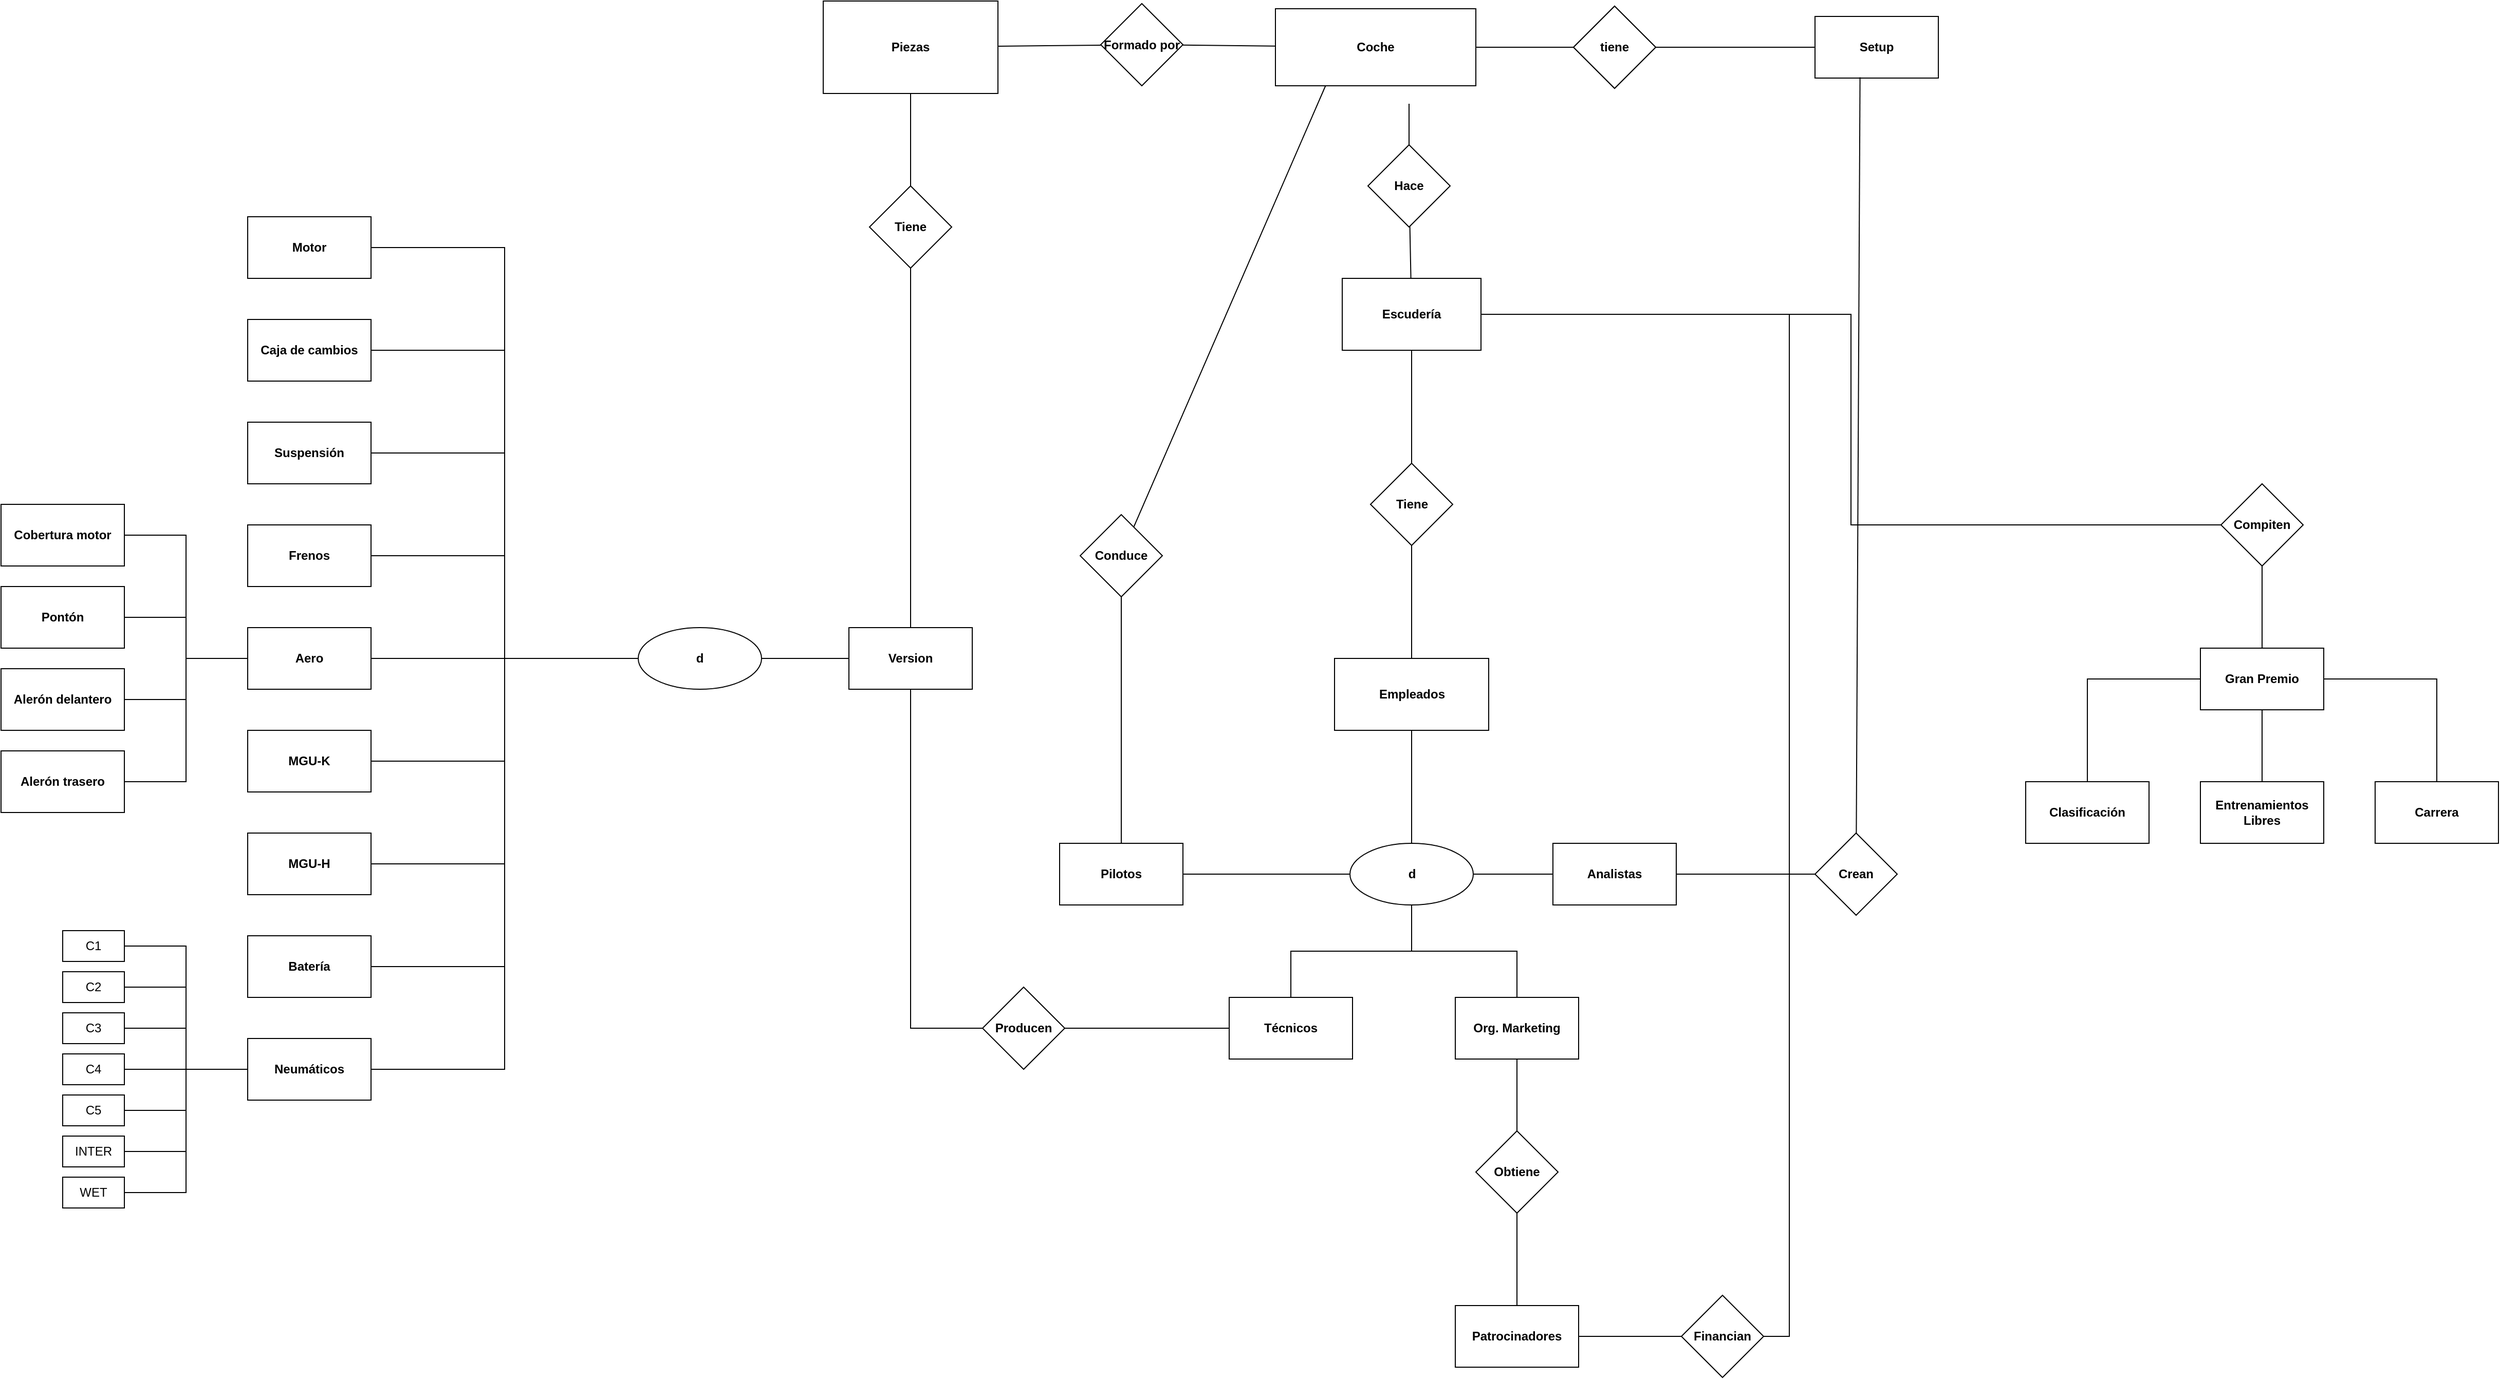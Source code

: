 <mxfile version="20.4.0" type="github">
  <diagram id="R2lEEEUBdFMjLlhIrx00" name="Page-1">
    <mxGraphModel dx="2737" dy="996" grid="1" gridSize="10" guides="1" tooltips="1" connect="1" arrows="1" fold="1" page="1" pageScale="1" pageWidth="850" pageHeight="1100" math="0" shadow="0" extFonts="Permanent Marker^https://fonts.googleapis.com/css?family=Permanent+Marker">
      <root>
        <mxCell id="0" />
        <mxCell id="1" parent="0" />
        <mxCell id="Vuo2y7uPP6f6gRKVwkSL-5" value="" style="edgeStyle=orthogonalEdgeStyle;rounded=0;orthogonalLoop=1;jettySize=auto;html=1;exitX=0.5;exitY=1;exitDx=0;exitDy=0;endArrow=none;endFill=0;" parent="1" source="Vuo2y7uPP6f6gRKVwkSL-67" target="Vuo2y7uPP6f6gRKVwkSL-4" edge="1">
          <mxGeometry relative="1" as="geometry">
            <mxPoint x="315" y="220" as="sourcePoint" />
            <Array as="points" />
          </mxGeometry>
        </mxCell>
        <mxCell id="Vuo2y7uPP6f6gRKVwkSL-100" value="" style="edgeStyle=none;rounded=0;orthogonalLoop=1;jettySize=auto;html=1;strokeColor=default;endArrow=none;endFill=0;" parent="1" source="Vuo2y7uPP6f6gRKVwkSL-1" target="Vuo2y7uPP6f6gRKVwkSL-67" edge="1">
          <mxGeometry relative="1" as="geometry" />
        </mxCell>
        <mxCell id="Vuo2y7uPP6f6gRKVwkSL-1" value="Formado por" style="rhombus;whiteSpace=wrap;html=1;startSize=30;fontStyle=1;" parent="1" vertex="1">
          <mxGeometry x="540" y="112.5" width="80" height="80" as="geometry" />
        </mxCell>
        <mxCell id="Vuo2y7uPP6f6gRKVwkSL-6" value="" style="edgeStyle=orthogonalEdgeStyle;rounded=0;orthogonalLoop=1;jettySize=auto;html=1;entryX=0.5;entryY=0;entryDx=0;entryDy=0;exitX=0.5;exitY=1;exitDx=0;exitDy=0;endArrow=none;endFill=0;" parent="1" source="Vuo2y7uPP6f6gRKVwkSL-4" target="Vuo2y7uPP6f6gRKVwkSL-66" edge="1">
          <mxGeometry relative="1" as="geometry">
            <mxPoint x="235" y="420" as="targetPoint" />
            <Array as="points">
              <mxPoint x="355" y="720" />
            </Array>
          </mxGeometry>
        </mxCell>
        <mxCell id="Vuo2y7uPP6f6gRKVwkSL-4" value="Tiene" style="rhombus;whiteSpace=wrap;html=1;startSize=30;fontStyle=1;" parent="1" vertex="1">
          <mxGeometry x="315" y="290" width="80" height="80" as="geometry" />
        </mxCell>
        <mxCell id="Vuo2y7uPP6f6gRKVwkSL-24" value="Conduce" style="rhombus;whiteSpace=wrap;html=1;startSize=30;fontStyle=1;" parent="1" vertex="1">
          <mxGeometry x="1000" y="115" width="80" height="80" as="geometry" />
        </mxCell>
        <mxCell id="Vuo2y7uPP6f6gRKVwkSL-40" value="" style="edgeStyle=orthogonalEdgeStyle;rounded=0;orthogonalLoop=1;jettySize=auto;html=1;endArrow=none;endFill=0;" parent="1" source="Vuo2y7uPP6f6gRKVwkSL-38" edge="1">
          <mxGeometry relative="1" as="geometry">
            <mxPoint x="840" y="210" as="targetPoint" />
          </mxGeometry>
        </mxCell>
        <mxCell id="Vuo2y7uPP6f6gRKVwkSL-38" value="Hace" style="rhombus;whiteSpace=wrap;html=1;startSize=30;fontStyle=1;" parent="1" vertex="1">
          <mxGeometry x="800" y="250" width="80" height="80" as="geometry" />
        </mxCell>
        <mxCell id="I6V64sEG3CaEDevAVkTw-51" style="edgeStyle=orthogonalEdgeStyle;rounded=0;orthogonalLoop=1;jettySize=auto;html=1;entryX=0.5;entryY=0;entryDx=0;entryDy=0;endArrow=none;endFill=0;" parent="1" source="Vuo2y7uPP6f6gRKVwkSL-41" target="Vuo2y7uPP6f6gRKVwkSL-79" edge="1">
          <mxGeometry relative="1" as="geometry" />
        </mxCell>
        <mxCell id="Vuo2y7uPP6f6gRKVwkSL-41" value="Tiene" style="rhombus;whiteSpace=wrap;html=1;startSize=30;fontStyle=1;" parent="1" vertex="1">
          <mxGeometry x="802.5" y="560" width="80" height="80" as="geometry" />
        </mxCell>
        <mxCell id="Vuo2y7uPP6f6gRKVwkSL-55" value="" style="edgeStyle=orthogonalEdgeStyle;rounded=0;orthogonalLoop=1;jettySize=auto;html=1;endArrow=none;endFill=0;" parent="1" source="Vuo2y7uPP6f6gRKVwkSL-52" target="Vuo2y7uPP6f6gRKVwkSL-54" edge="1">
          <mxGeometry relative="1" as="geometry" />
        </mxCell>
        <mxCell id="Vuo2y7uPP6f6gRKVwkSL-57" value="" style="edgeStyle=orthogonalEdgeStyle;rounded=0;orthogonalLoop=1;jettySize=auto;html=1;endArrow=none;endFill=0;" parent="1" source="Vuo2y7uPP6f6gRKVwkSL-52" target="Vuo2y7uPP6f6gRKVwkSL-56" edge="1">
          <mxGeometry relative="1" as="geometry" />
        </mxCell>
        <mxCell id="Vuo2y7uPP6f6gRKVwkSL-59" value="" style="edgeStyle=orthogonalEdgeStyle;rounded=0;orthogonalLoop=1;jettySize=auto;html=1;endArrow=none;endFill=0;" parent="1" source="Vuo2y7uPP6f6gRKVwkSL-52" target="Vuo2y7uPP6f6gRKVwkSL-58" edge="1">
          <mxGeometry relative="1" as="geometry" />
        </mxCell>
        <mxCell id="Vuo2y7uPP6f6gRKVwkSL-61" value="" style="edgeStyle=orthogonalEdgeStyle;rounded=0;orthogonalLoop=1;jettySize=auto;html=1;endArrow=none;endFill=0;" parent="1" source="Vuo2y7uPP6f6gRKVwkSL-52" target="Vuo2y7uPP6f6gRKVwkSL-60" edge="1">
          <mxGeometry relative="1" as="geometry" />
        </mxCell>
        <mxCell id="Vuo2y7uPP6f6gRKVwkSL-52" value="d" style="ellipse;whiteSpace=wrap;html=1;startSize=30;fontStyle=1;" parent="1" vertex="1">
          <mxGeometry x="782.5" y="930" width="120" height="60" as="geometry" />
        </mxCell>
        <mxCell id="Vuo2y7uPP6f6gRKVwkSL-93" value="" style="edgeStyle=none;rounded=0;orthogonalLoop=1;jettySize=auto;html=1;strokeColor=default;endArrow=none;endFill=0;" parent="1" source="Vuo2y7uPP6f6gRKVwkSL-54" target="Vuo2y7uPP6f6gRKVwkSL-92" edge="1">
          <mxGeometry relative="1" as="geometry" />
        </mxCell>
        <mxCell id="Vuo2y7uPP6f6gRKVwkSL-54" value="Pilotos" style="whiteSpace=wrap;html=1;startSize=30;fontStyle=1;" parent="1" vertex="1">
          <mxGeometry x="500" y="930" width="120" height="60" as="geometry" />
        </mxCell>
        <mxCell id="Vuo2y7uPP6f6gRKVwkSL-97" value="" style="edgeStyle=none;rounded=0;orthogonalLoop=1;jettySize=auto;html=1;strokeColor=default;endArrow=none;endFill=0;" parent="1" source="Vuo2y7uPP6f6gRKVwkSL-56" target="Vuo2y7uPP6f6gRKVwkSL-96" edge="1">
          <mxGeometry relative="1" as="geometry" />
        </mxCell>
        <mxCell id="Vuo2y7uPP6f6gRKVwkSL-56" value="Analistas" style="whiteSpace=wrap;html=1;startSize=30;fontStyle=1;" parent="1" vertex="1">
          <mxGeometry x="980" y="930" width="120" height="60" as="geometry" />
        </mxCell>
        <mxCell id="Vuo2y7uPP6f6gRKVwkSL-63" value="" style="edgeStyle=orthogonalEdgeStyle;rounded=0;orthogonalLoop=1;jettySize=auto;html=1;endArrow=none;endFill=0;" parent="1" source="Vuo2y7uPP6f6gRKVwkSL-58" target="Vuo2y7uPP6f6gRKVwkSL-62" edge="1">
          <mxGeometry relative="1" as="geometry" />
        </mxCell>
        <mxCell id="Vuo2y7uPP6f6gRKVwkSL-58" value="Técnicos" style="whiteSpace=wrap;html=1;startSize=30;fontStyle=1;" parent="1" vertex="1">
          <mxGeometry x="665" y="1080" width="120" height="60" as="geometry" />
        </mxCell>
        <mxCell id="Vuo2y7uPP6f6gRKVwkSL-81" value="" style="edgeStyle=orthogonalEdgeStyle;rounded=0;orthogonalLoop=1;jettySize=auto;html=1;endArrow=none;endFill=0;" parent="1" source="Vuo2y7uPP6f6gRKVwkSL-60" target="Vuo2y7uPP6f6gRKVwkSL-80" edge="1">
          <mxGeometry relative="1" as="geometry" />
        </mxCell>
        <mxCell id="Vuo2y7uPP6f6gRKVwkSL-60" value="Org. Marketing" style="whiteSpace=wrap;html=1;startSize=30;fontStyle=1;" parent="1" vertex="1">
          <mxGeometry x="885" y="1080" width="120" height="60" as="geometry" />
        </mxCell>
        <mxCell id="Vuo2y7uPP6f6gRKVwkSL-65" value="" style="edgeStyle=orthogonalEdgeStyle;rounded=0;orthogonalLoop=1;jettySize=auto;html=1;entryX=0.5;entryY=1;entryDx=0;entryDy=0;endArrow=none;endFill=0;" parent="1" source="Vuo2y7uPP6f6gRKVwkSL-62" target="Vuo2y7uPP6f6gRKVwkSL-66" edge="1">
          <mxGeometry relative="1" as="geometry">
            <mxPoint x="220" y="490" as="targetPoint" />
            <Array as="points">
              <mxPoint x="355" y="1110" />
            </Array>
          </mxGeometry>
        </mxCell>
        <mxCell id="Vuo2y7uPP6f6gRKVwkSL-62" value="Producen" style="rhombus;whiteSpace=wrap;html=1;startSize=30;fontStyle=1;" parent="1" vertex="1">
          <mxGeometry x="425" y="1070" width="80" height="80" as="geometry" />
        </mxCell>
        <mxCell id="I6V64sEG3CaEDevAVkTw-2" style="edgeStyle=orthogonalEdgeStyle;rounded=0;orthogonalLoop=1;jettySize=auto;html=1;entryX=1;entryY=0.5;entryDx=0;entryDy=0;endArrow=none;endFill=0;" parent="1" source="Vuo2y7uPP6f6gRKVwkSL-66" target="I6V64sEG3CaEDevAVkTw-1" edge="1">
          <mxGeometry relative="1" as="geometry" />
        </mxCell>
        <mxCell id="Vuo2y7uPP6f6gRKVwkSL-66" value="&lt;b&gt;Version&lt;/b&gt;" style="rounded=0;whiteSpace=wrap;html=1;" parent="1" vertex="1">
          <mxGeometry x="295" y="720" width="120" height="60" as="geometry" />
        </mxCell>
        <mxCell id="Vuo2y7uPP6f6gRKVwkSL-67" value="&lt;b&gt;Piezas&lt;/b&gt;" style="rounded=0;whiteSpace=wrap;html=1;" parent="1" vertex="1">
          <mxGeometry x="270" y="110" width="170" height="90" as="geometry" />
        </mxCell>
        <mxCell id="Vuo2y7uPP6f6gRKVwkSL-101" value="" style="edgeStyle=none;rounded=0;orthogonalLoop=1;jettySize=auto;html=1;strokeColor=default;endArrow=none;endFill=0;" parent="1" source="Vuo2y7uPP6f6gRKVwkSL-68" target="Vuo2y7uPP6f6gRKVwkSL-1" edge="1">
          <mxGeometry relative="1" as="geometry" />
        </mxCell>
        <mxCell id="I6V64sEG3CaEDevAVkTw-46" style="edgeStyle=orthogonalEdgeStyle;rounded=0;orthogonalLoop=1;jettySize=auto;html=1;entryX=0;entryY=0.5;entryDx=0;entryDy=0;endArrow=none;endFill=0;" parent="1" source="Vuo2y7uPP6f6gRKVwkSL-68" target="Vuo2y7uPP6f6gRKVwkSL-76" edge="1">
          <mxGeometry relative="1" as="geometry" />
        </mxCell>
        <mxCell id="Vuo2y7uPP6f6gRKVwkSL-68" value="&lt;b&gt;Coche&lt;/b&gt;" style="rounded=0;whiteSpace=wrap;html=1;" parent="1" vertex="1">
          <mxGeometry x="710" y="117.5" width="195" height="75" as="geometry" />
        </mxCell>
        <mxCell id="Vuo2y7uPP6f6gRKVwkSL-75" value="&lt;b&gt;Setup&lt;/b&gt;" style="rounded=0;whiteSpace=wrap;html=1;" parent="1" vertex="1">
          <mxGeometry x="1235" y="125" width="120" height="60" as="geometry" />
        </mxCell>
        <mxCell id="I6V64sEG3CaEDevAVkTw-47" style="edgeStyle=orthogonalEdgeStyle;rounded=0;orthogonalLoop=1;jettySize=auto;html=1;entryX=0;entryY=0.5;entryDx=0;entryDy=0;endArrow=none;endFill=0;" parent="1" source="Vuo2y7uPP6f6gRKVwkSL-76" target="Vuo2y7uPP6f6gRKVwkSL-75" edge="1">
          <mxGeometry relative="1" as="geometry" />
        </mxCell>
        <mxCell id="Vuo2y7uPP6f6gRKVwkSL-76" value="&lt;b&gt;tiene&lt;/b&gt;" style="rhombus;whiteSpace=wrap;html=1;rounded=0;" parent="1" vertex="1">
          <mxGeometry x="1000" y="115" width="80" height="80" as="geometry" />
        </mxCell>
        <mxCell id="Vuo2y7uPP6f6gRKVwkSL-103" value="" style="edgeStyle=none;rounded=0;orthogonalLoop=1;jettySize=auto;html=1;strokeColor=default;endArrow=none;endFill=0;" parent="1" source="Vuo2y7uPP6f6gRKVwkSL-78" target="Vuo2y7uPP6f6gRKVwkSL-38" edge="1">
          <mxGeometry relative="1" as="geometry" />
        </mxCell>
        <mxCell id="Vuo2y7uPP6f6gRKVwkSL-104" value="" style="edgeStyle=none;rounded=0;orthogonalLoop=1;jettySize=auto;html=1;strokeColor=default;endArrow=none;endFill=0;" parent="1" source="Vuo2y7uPP6f6gRKVwkSL-78" target="Vuo2y7uPP6f6gRKVwkSL-41" edge="1">
          <mxGeometry relative="1" as="geometry" />
        </mxCell>
        <mxCell id="Vuo2y7uPP6f6gRKVwkSL-78" value="&lt;b&gt;Escudería&lt;/b&gt;" style="rounded=0;whiteSpace=wrap;html=1;" parent="1" vertex="1">
          <mxGeometry x="775" y="380" width="135" height="70" as="geometry" />
        </mxCell>
        <mxCell id="Vuo2y7uPP6f6gRKVwkSL-105" value="" style="edgeStyle=none;rounded=0;orthogonalLoop=1;jettySize=auto;html=1;strokeColor=default;endArrow=none;endFill=0;" parent="1" source="Vuo2y7uPP6f6gRKVwkSL-79" target="Vuo2y7uPP6f6gRKVwkSL-52" edge="1">
          <mxGeometry relative="1" as="geometry" />
        </mxCell>
        <mxCell id="Vuo2y7uPP6f6gRKVwkSL-79" value="&lt;b&gt;Empleados&lt;/b&gt;" style="rounded=0;whiteSpace=wrap;html=1;" parent="1" vertex="1">
          <mxGeometry x="767.5" y="750" width="150" height="70" as="geometry" />
        </mxCell>
        <mxCell id="Vuo2y7uPP6f6gRKVwkSL-83" value="" style="edgeStyle=orthogonalEdgeStyle;rounded=0;orthogonalLoop=1;jettySize=auto;html=1;endArrow=none;endFill=0;" parent="1" source="Vuo2y7uPP6f6gRKVwkSL-80" target="Vuo2y7uPP6f6gRKVwkSL-82" edge="1">
          <mxGeometry relative="1" as="geometry" />
        </mxCell>
        <mxCell id="Vuo2y7uPP6f6gRKVwkSL-80" value="Obtiene" style="rhombus;whiteSpace=wrap;html=1;startSize=30;fontStyle=1;" parent="1" vertex="1">
          <mxGeometry x="905" y="1210" width="80" height="80" as="geometry" />
        </mxCell>
        <mxCell id="Vuo2y7uPP6f6gRKVwkSL-88" value="" style="edgeStyle=orthogonalEdgeStyle;rounded=0;orthogonalLoop=1;jettySize=auto;html=1;endArrow=none;endFill=0;" parent="1" source="Vuo2y7uPP6f6gRKVwkSL-82" target="Vuo2y7uPP6f6gRKVwkSL-87" edge="1">
          <mxGeometry relative="1" as="geometry" />
        </mxCell>
        <mxCell id="Vuo2y7uPP6f6gRKVwkSL-82" value="Patrocinadores" style="whiteSpace=wrap;html=1;startSize=30;fontStyle=1;" parent="1" vertex="1">
          <mxGeometry x="885" y="1380" width="120" height="60" as="geometry" />
        </mxCell>
        <mxCell id="Vuo2y7uPP6f6gRKVwkSL-90" value="" style="edgeStyle=orthogonalEdgeStyle;rounded=0;orthogonalLoop=1;jettySize=auto;html=1;entryX=1;entryY=0.5;entryDx=0;entryDy=0;endArrow=none;endFill=0;" parent="1" source="Vuo2y7uPP6f6gRKVwkSL-87" target="Vuo2y7uPP6f6gRKVwkSL-78" edge="1">
          <mxGeometry relative="1" as="geometry">
            <mxPoint x="1240" y="400" as="targetPoint" />
            <Array as="points">
              <mxPoint x="1210" y="1410" />
              <mxPoint x="1210" y="415" />
            </Array>
          </mxGeometry>
        </mxCell>
        <mxCell id="Vuo2y7uPP6f6gRKVwkSL-87" value="Financian" style="rhombus;whiteSpace=wrap;html=1;startSize=30;fontStyle=1;" parent="1" vertex="1">
          <mxGeometry x="1105" y="1370" width="80" height="80" as="geometry" />
        </mxCell>
        <mxCell id="Vuo2y7uPP6f6gRKVwkSL-95" value="" style="edgeStyle=none;rounded=0;orthogonalLoop=1;jettySize=auto;html=1;strokeColor=default;entryX=0.25;entryY=1;entryDx=0;entryDy=0;endArrow=none;endFill=0;" parent="1" source="Vuo2y7uPP6f6gRKVwkSL-92" target="Vuo2y7uPP6f6gRKVwkSL-68" edge="1">
          <mxGeometry relative="1" as="geometry">
            <mxPoint x="640" y="240" as="targetPoint" />
          </mxGeometry>
        </mxCell>
        <mxCell id="Vuo2y7uPP6f6gRKVwkSL-92" value="Conduce" style="rhombus;whiteSpace=wrap;html=1;startSize=30;fontStyle=1;" parent="1" vertex="1">
          <mxGeometry x="520" y="610" width="80" height="80" as="geometry" />
        </mxCell>
        <mxCell id="Vuo2y7uPP6f6gRKVwkSL-99" value="" style="edgeStyle=none;rounded=0;orthogonalLoop=1;jettySize=auto;html=1;strokeColor=default;entryX=0.365;entryY=0.987;entryDx=0;entryDy=0;entryPerimeter=0;endArrow=none;endFill=0;" parent="1" source="Vuo2y7uPP6f6gRKVwkSL-96" target="Vuo2y7uPP6f6gRKVwkSL-75" edge="1">
          <mxGeometry relative="1" as="geometry">
            <mxPoint x="1275" y="400" as="targetPoint" />
          </mxGeometry>
        </mxCell>
        <mxCell id="Vuo2y7uPP6f6gRKVwkSL-96" value="Crean" style="rhombus;whiteSpace=wrap;html=1;startSize=30;fontStyle=1;" parent="1" vertex="1">
          <mxGeometry x="1235" y="920" width="80" height="80" as="geometry" />
        </mxCell>
        <mxCell id="I6V64sEG3CaEDevAVkTw-12" style="edgeStyle=orthogonalEdgeStyle;rounded=0;orthogonalLoop=1;jettySize=auto;html=1;exitX=0;exitY=0.5;exitDx=0;exitDy=0;entryX=1;entryY=0.5;entryDx=0;entryDy=0;endArrow=none;endFill=0;" parent="1" source="I6V64sEG3CaEDevAVkTw-1" target="I6V64sEG3CaEDevAVkTw-6" edge="1">
          <mxGeometry relative="1" as="geometry" />
        </mxCell>
        <mxCell id="I6V64sEG3CaEDevAVkTw-13" style="edgeStyle=orthogonalEdgeStyle;rounded=0;orthogonalLoop=1;jettySize=auto;html=1;entryX=1;entryY=0.5;entryDx=0;entryDy=0;exitX=0;exitY=0.5;exitDx=0;exitDy=0;endArrow=none;endFill=0;" parent="1" source="I6V64sEG3CaEDevAVkTw-1" target="I6V64sEG3CaEDevAVkTw-3" edge="1">
          <mxGeometry relative="1" as="geometry" />
        </mxCell>
        <mxCell id="I6V64sEG3CaEDevAVkTw-14" style="edgeStyle=orthogonalEdgeStyle;rounded=0;orthogonalLoop=1;jettySize=auto;html=1;entryX=1;entryY=0.5;entryDx=0;entryDy=0;endArrow=none;endFill=0;" parent="1" source="I6V64sEG3CaEDevAVkTw-1" target="I6V64sEG3CaEDevAVkTw-4" edge="1">
          <mxGeometry relative="1" as="geometry" />
        </mxCell>
        <mxCell id="I6V64sEG3CaEDevAVkTw-15" style="edgeStyle=orthogonalEdgeStyle;rounded=0;orthogonalLoop=1;jettySize=auto;html=1;exitX=0;exitY=0.5;exitDx=0;exitDy=0;entryX=1;entryY=0.5;entryDx=0;entryDy=0;endArrow=none;endFill=0;" parent="1" source="I6V64sEG3CaEDevAVkTw-1" target="I6V64sEG3CaEDevAVkTw-10" edge="1">
          <mxGeometry relative="1" as="geometry" />
        </mxCell>
        <mxCell id="I6V64sEG3CaEDevAVkTw-16" style="edgeStyle=orthogonalEdgeStyle;rounded=0;orthogonalLoop=1;jettySize=auto;html=1;exitX=0;exitY=0.5;exitDx=0;exitDy=0;entryX=1;entryY=0.5;entryDx=0;entryDy=0;endArrow=none;endFill=0;" parent="1" source="I6V64sEG3CaEDevAVkTw-1" target="I6V64sEG3CaEDevAVkTw-5" edge="1">
          <mxGeometry relative="1" as="geometry" />
        </mxCell>
        <mxCell id="I6V64sEG3CaEDevAVkTw-17" style="edgeStyle=orthogonalEdgeStyle;rounded=0;orthogonalLoop=1;jettySize=auto;html=1;exitX=0;exitY=0.5;exitDx=0;exitDy=0;entryX=1;entryY=0.5;entryDx=0;entryDy=0;endArrow=none;endFill=0;" parent="1" source="I6V64sEG3CaEDevAVkTw-1" target="I6V64sEG3CaEDevAVkTw-8" edge="1">
          <mxGeometry relative="1" as="geometry" />
        </mxCell>
        <mxCell id="I6V64sEG3CaEDevAVkTw-18" style="edgeStyle=orthogonalEdgeStyle;rounded=0;orthogonalLoop=1;jettySize=auto;html=1;entryX=1;entryY=0.5;entryDx=0;entryDy=0;endArrow=none;endFill=0;" parent="1" source="I6V64sEG3CaEDevAVkTw-1" target="I6V64sEG3CaEDevAVkTw-9" edge="1">
          <mxGeometry relative="1" as="geometry" />
        </mxCell>
        <mxCell id="I6V64sEG3CaEDevAVkTw-19" style="edgeStyle=orthogonalEdgeStyle;rounded=0;orthogonalLoop=1;jettySize=auto;html=1;exitX=0;exitY=0.5;exitDx=0;exitDy=0;entryX=1;entryY=0.5;entryDx=0;entryDy=0;endArrow=none;endFill=0;" parent="1" source="I6V64sEG3CaEDevAVkTw-1" target="I6V64sEG3CaEDevAVkTw-7" edge="1">
          <mxGeometry relative="1" as="geometry" />
        </mxCell>
        <mxCell id="I6V64sEG3CaEDevAVkTw-20" style="edgeStyle=orthogonalEdgeStyle;rounded=0;orthogonalLoop=1;jettySize=auto;html=1;exitX=0;exitY=0.5;exitDx=0;exitDy=0;entryX=1;entryY=0.5;entryDx=0;entryDy=0;endArrow=none;endFill=0;" parent="1" source="I6V64sEG3CaEDevAVkTw-1" target="I6V64sEG3CaEDevAVkTw-11" edge="1">
          <mxGeometry relative="1" as="geometry" />
        </mxCell>
        <mxCell id="I6V64sEG3CaEDevAVkTw-1" value="d" style="ellipse;whiteSpace=wrap;html=1;startSize=30;fontStyle=1;" parent="1" vertex="1">
          <mxGeometry x="90" y="720" width="120" height="60" as="geometry" />
        </mxCell>
        <mxCell id="I6V64sEG3CaEDevAVkTw-3" value="&lt;b&gt;Caja de cambios&lt;/b&gt;" style="rounded=0;whiteSpace=wrap;html=1;" parent="1" vertex="1">
          <mxGeometry x="-290" y="420" width="120" height="60" as="geometry" />
        </mxCell>
        <mxCell id="I6V64sEG3CaEDevAVkTw-4" value="&lt;b&gt;Suspensión&lt;/b&gt;" style="rounded=0;whiteSpace=wrap;html=1;" parent="1" vertex="1">
          <mxGeometry x="-290" y="520" width="120" height="60" as="geometry" />
        </mxCell>
        <mxCell id="I6V64sEG3CaEDevAVkTw-25" style="edgeStyle=orthogonalEdgeStyle;rounded=0;orthogonalLoop=1;jettySize=auto;html=1;exitX=0;exitY=0.5;exitDx=0;exitDy=0;entryX=1;entryY=0.5;entryDx=0;entryDy=0;endArrow=none;endFill=0;" parent="1" source="I6V64sEG3CaEDevAVkTw-5" target="I6V64sEG3CaEDevAVkTw-22" edge="1">
          <mxGeometry relative="1" as="geometry" />
        </mxCell>
        <mxCell id="I6V64sEG3CaEDevAVkTw-26" style="edgeStyle=orthogonalEdgeStyle;rounded=0;orthogonalLoop=1;jettySize=auto;html=1;entryX=1;entryY=0.5;entryDx=0;entryDy=0;endArrow=none;endFill=0;" parent="1" source="I6V64sEG3CaEDevAVkTw-5" target="I6V64sEG3CaEDevAVkTw-23" edge="1">
          <mxGeometry relative="1" as="geometry" />
        </mxCell>
        <mxCell id="I6V64sEG3CaEDevAVkTw-27" style="edgeStyle=orthogonalEdgeStyle;rounded=0;orthogonalLoop=1;jettySize=auto;html=1;entryX=1;entryY=0.5;entryDx=0;entryDy=0;endArrow=none;endFill=0;" parent="1" source="I6V64sEG3CaEDevAVkTw-5" target="I6V64sEG3CaEDevAVkTw-24" edge="1">
          <mxGeometry relative="1" as="geometry" />
        </mxCell>
        <mxCell id="I6V64sEG3CaEDevAVkTw-28" style="edgeStyle=orthogonalEdgeStyle;rounded=0;orthogonalLoop=1;jettySize=auto;html=1;entryX=1;entryY=0.5;entryDx=0;entryDy=0;endArrow=none;endFill=0;" parent="1" source="I6V64sEG3CaEDevAVkTw-5" target="I6V64sEG3CaEDevAVkTw-21" edge="1">
          <mxGeometry relative="1" as="geometry" />
        </mxCell>
        <mxCell id="I6V64sEG3CaEDevAVkTw-5" value="&lt;b&gt;Aero&lt;/b&gt;" style="rounded=0;whiteSpace=wrap;html=1;" parent="1" vertex="1">
          <mxGeometry x="-290" y="720" width="120" height="60" as="geometry" />
        </mxCell>
        <mxCell id="I6V64sEG3CaEDevAVkTw-6" value="&lt;b&gt;Motor&lt;/b&gt;" style="rounded=0;whiteSpace=wrap;html=1;" parent="1" vertex="1">
          <mxGeometry x="-290" y="320" width="120" height="60" as="geometry" />
        </mxCell>
        <mxCell id="I6V64sEG3CaEDevAVkTw-7" value="&lt;b&gt;Batería&lt;/b&gt;" style="rounded=0;whiteSpace=wrap;html=1;" parent="1" vertex="1">
          <mxGeometry x="-290" y="1020" width="120" height="60" as="geometry" />
        </mxCell>
        <mxCell id="I6V64sEG3CaEDevAVkTw-8" value="&lt;b&gt;MGU-K&lt;/b&gt;" style="rounded=0;whiteSpace=wrap;html=1;" parent="1" vertex="1">
          <mxGeometry x="-290" y="820" width="120" height="60" as="geometry" />
        </mxCell>
        <mxCell id="I6V64sEG3CaEDevAVkTw-9" value="&lt;b&gt;MGU-H&lt;/b&gt;" style="rounded=0;whiteSpace=wrap;html=1;" parent="1" vertex="1">
          <mxGeometry x="-290" y="920" width="120" height="60" as="geometry" />
        </mxCell>
        <mxCell id="I6V64sEG3CaEDevAVkTw-10" value="&lt;b&gt;Frenos&lt;/b&gt;" style="rounded=0;whiteSpace=wrap;html=1;" parent="1" vertex="1">
          <mxGeometry x="-290" y="620" width="120" height="60" as="geometry" />
        </mxCell>
        <mxCell id="I6V64sEG3CaEDevAVkTw-39" style="edgeStyle=orthogonalEdgeStyle;rounded=0;orthogonalLoop=1;jettySize=auto;html=1;entryX=1;entryY=0.5;entryDx=0;entryDy=0;endArrow=none;endFill=0;" parent="1" source="I6V64sEG3CaEDevAVkTw-11" target="I6V64sEG3CaEDevAVkTw-31" edge="1">
          <mxGeometry relative="1" as="geometry" />
        </mxCell>
        <mxCell id="I6V64sEG3CaEDevAVkTw-40" style="edgeStyle=orthogonalEdgeStyle;rounded=0;orthogonalLoop=1;jettySize=auto;html=1;entryX=1;entryY=0.5;entryDx=0;entryDy=0;endArrow=none;endFill=0;" parent="1" source="I6V64sEG3CaEDevAVkTw-11" target="I6V64sEG3CaEDevAVkTw-32" edge="1">
          <mxGeometry relative="1" as="geometry" />
        </mxCell>
        <mxCell id="I6V64sEG3CaEDevAVkTw-41" style="edgeStyle=orthogonalEdgeStyle;rounded=0;orthogonalLoop=1;jettySize=auto;html=1;entryX=1;entryY=0.5;entryDx=0;entryDy=0;endArrow=none;endFill=0;" parent="1" source="I6V64sEG3CaEDevAVkTw-11" target="I6V64sEG3CaEDevAVkTw-33" edge="1">
          <mxGeometry relative="1" as="geometry" />
        </mxCell>
        <mxCell id="I6V64sEG3CaEDevAVkTw-42" style="edgeStyle=orthogonalEdgeStyle;rounded=0;orthogonalLoop=1;jettySize=auto;html=1;entryX=1;entryY=0.5;entryDx=0;entryDy=0;endArrow=none;endFill=0;" parent="1" source="I6V64sEG3CaEDevAVkTw-11" target="I6V64sEG3CaEDevAVkTw-34" edge="1">
          <mxGeometry relative="1" as="geometry" />
        </mxCell>
        <mxCell id="I6V64sEG3CaEDevAVkTw-43" style="edgeStyle=orthogonalEdgeStyle;rounded=0;orthogonalLoop=1;jettySize=auto;html=1;entryX=1;entryY=0.5;entryDx=0;entryDy=0;endArrow=none;endFill=0;" parent="1" source="I6V64sEG3CaEDevAVkTw-11" target="I6V64sEG3CaEDevAVkTw-35" edge="1">
          <mxGeometry relative="1" as="geometry" />
        </mxCell>
        <mxCell id="I6V64sEG3CaEDevAVkTw-44" style="edgeStyle=orthogonalEdgeStyle;rounded=0;orthogonalLoop=1;jettySize=auto;html=1;entryX=1;entryY=0.5;entryDx=0;entryDy=0;endArrow=none;endFill=0;" parent="1" source="I6V64sEG3CaEDevAVkTw-11" target="I6V64sEG3CaEDevAVkTw-36" edge="1">
          <mxGeometry relative="1" as="geometry" />
        </mxCell>
        <mxCell id="I6V64sEG3CaEDevAVkTw-11" value="&lt;b&gt;Neumáticos&lt;/b&gt;" style="rounded=0;whiteSpace=wrap;html=1;" parent="1" vertex="1">
          <mxGeometry x="-290" y="1120" width="120" height="60" as="geometry" />
        </mxCell>
        <mxCell id="I6V64sEG3CaEDevAVkTw-21" value="&lt;b&gt;Cobertura motor&lt;/b&gt;" style="rounded=0;whiteSpace=wrap;html=1;" parent="1" vertex="1">
          <mxGeometry x="-530" y="600" width="120" height="60" as="geometry" />
        </mxCell>
        <mxCell id="I6V64sEG3CaEDevAVkTw-22" value="&lt;b&gt;Pontón&lt;/b&gt;" style="rounded=0;whiteSpace=wrap;html=1;" parent="1" vertex="1">
          <mxGeometry x="-530" y="680" width="120" height="60" as="geometry" />
        </mxCell>
        <mxCell id="I6V64sEG3CaEDevAVkTw-23" value="&lt;b&gt;Alerón delantero&lt;/b&gt;" style="rounded=0;whiteSpace=wrap;html=1;" parent="1" vertex="1">
          <mxGeometry x="-530" y="760" width="120" height="60" as="geometry" />
        </mxCell>
        <mxCell id="I6V64sEG3CaEDevAVkTw-24" value="&lt;b&gt;Alerón trasero&lt;/b&gt;" style="rounded=0;whiteSpace=wrap;html=1;" parent="1" vertex="1">
          <mxGeometry x="-530" y="840" width="120" height="60" as="geometry" />
        </mxCell>
        <mxCell id="I6V64sEG3CaEDevAVkTw-31" value="C1" style="rounded=0;whiteSpace=wrap;html=1;" parent="1" vertex="1">
          <mxGeometry x="-470" y="1015" width="60" height="30" as="geometry" />
        </mxCell>
        <mxCell id="I6V64sEG3CaEDevAVkTw-32" value="C2" style="rounded=0;whiteSpace=wrap;html=1;" parent="1" vertex="1">
          <mxGeometry x="-470" y="1055" width="60" height="30" as="geometry" />
        </mxCell>
        <mxCell id="I6V64sEG3CaEDevAVkTw-33" value="C3" style="rounded=0;whiteSpace=wrap;html=1;" parent="1" vertex="1">
          <mxGeometry x="-470" y="1095" width="60" height="30" as="geometry" />
        </mxCell>
        <mxCell id="I6V64sEG3CaEDevAVkTw-34" value="C4" style="rounded=0;whiteSpace=wrap;html=1;" parent="1" vertex="1">
          <mxGeometry x="-470" y="1135" width="60" height="30" as="geometry" />
        </mxCell>
        <mxCell id="I6V64sEG3CaEDevAVkTw-35" value="C5" style="rounded=0;whiteSpace=wrap;html=1;" parent="1" vertex="1">
          <mxGeometry x="-470" y="1175" width="60" height="30" as="geometry" />
        </mxCell>
        <mxCell id="I6V64sEG3CaEDevAVkTw-36" value="INTER" style="rounded=0;whiteSpace=wrap;html=1;" parent="1" vertex="1">
          <mxGeometry x="-470" y="1215" width="60" height="30" as="geometry" />
        </mxCell>
        <mxCell id="I6V64sEG3CaEDevAVkTw-37" value="WET" style="rounded=0;whiteSpace=wrap;html=1;" parent="1" vertex="1">
          <mxGeometry x="-470" y="1255" width="60" height="30" as="geometry" />
        </mxCell>
        <mxCell id="I6V64sEG3CaEDevAVkTw-49" value="" style="edgeStyle=orthogonalEdgeStyle;rounded=0;orthogonalLoop=1;jettySize=auto;html=1;entryX=1;entryY=0.5;entryDx=0;entryDy=0;endArrow=none;endFill=0;" parent="1" source="I6V64sEG3CaEDevAVkTw-11" target="I6V64sEG3CaEDevAVkTw-37" edge="1">
          <mxGeometry relative="1" as="geometry">
            <mxPoint x="-290" y="1150" as="sourcePoint" />
            <mxPoint x="-375" y="1270" as="targetPoint" />
          </mxGeometry>
        </mxCell>
        <mxCell id="I6V64sEG3CaEDevAVkTw-57" style="edgeStyle=orthogonalEdgeStyle;rounded=0;orthogonalLoop=1;jettySize=auto;html=1;entryX=0.5;entryY=0;entryDx=0;entryDy=0;endArrow=none;endFill=0;" parent="1" source="I6V64sEG3CaEDevAVkTw-53" target="I6V64sEG3CaEDevAVkTw-54" edge="1">
          <mxGeometry relative="1" as="geometry" />
        </mxCell>
        <mxCell id="-8F63MNQF--NNCTw6ULR-1" style="edgeStyle=orthogonalEdgeStyle;rounded=0;orthogonalLoop=1;jettySize=auto;html=1;entryX=1;entryY=0.5;entryDx=0;entryDy=0;endArrow=none;endFill=0;" edge="1" parent="1" source="I6V64sEG3CaEDevAVkTw-53" target="Vuo2y7uPP6f6gRKVwkSL-78">
          <mxGeometry relative="1" as="geometry" />
        </mxCell>
        <mxCell id="I6V64sEG3CaEDevAVkTw-53" value="Compiten" style="rhombus;whiteSpace=wrap;html=1;startSize=30;fontStyle=1;" parent="1" vertex="1">
          <mxGeometry x="1630" y="580" width="80" height="80" as="geometry" />
        </mxCell>
        <mxCell id="I6V64sEG3CaEDevAVkTw-61" style="edgeStyle=orthogonalEdgeStyle;rounded=0;orthogonalLoop=1;jettySize=auto;html=1;entryX=0.5;entryY=0;entryDx=0;entryDy=0;endArrow=none;endFill=0;" parent="1" source="I6V64sEG3CaEDevAVkTw-54" target="I6V64sEG3CaEDevAVkTw-60" edge="1">
          <mxGeometry relative="1" as="geometry" />
        </mxCell>
        <mxCell id="I6V64sEG3CaEDevAVkTw-62" style="edgeStyle=orthogonalEdgeStyle;rounded=0;orthogonalLoop=1;jettySize=auto;html=1;entryX=0.5;entryY=0;entryDx=0;entryDy=0;endArrow=none;endFill=0;" parent="1" source="I6V64sEG3CaEDevAVkTw-54" target="I6V64sEG3CaEDevAVkTw-59" edge="1">
          <mxGeometry relative="1" as="geometry" />
        </mxCell>
        <mxCell id="I6V64sEG3CaEDevAVkTw-63" style="edgeStyle=orthogonalEdgeStyle;rounded=0;orthogonalLoop=1;jettySize=auto;html=1;entryX=0.5;entryY=0;entryDx=0;entryDy=0;endArrow=none;endFill=0;" parent="1" source="I6V64sEG3CaEDevAVkTw-54" target="I6V64sEG3CaEDevAVkTw-58" edge="1">
          <mxGeometry relative="1" as="geometry" />
        </mxCell>
        <mxCell id="I6V64sEG3CaEDevAVkTw-54" value="&lt;b&gt;Gran Premio&lt;/b&gt;" style="rounded=0;whiteSpace=wrap;html=1;" parent="1" vertex="1">
          <mxGeometry x="1610" y="740" width="120" height="60" as="geometry" />
        </mxCell>
        <mxCell id="I6V64sEG3CaEDevAVkTw-58" value="&lt;b&gt;Clasificación&lt;/b&gt;" style="rounded=0;whiteSpace=wrap;html=1;" parent="1" vertex="1">
          <mxGeometry x="1440" y="870" width="120" height="60" as="geometry" />
        </mxCell>
        <mxCell id="I6V64sEG3CaEDevAVkTw-59" value="&lt;b&gt;Carrera&lt;/b&gt;" style="rounded=0;whiteSpace=wrap;html=1;" parent="1" vertex="1">
          <mxGeometry x="1780" y="870" width="120" height="60" as="geometry" />
        </mxCell>
        <mxCell id="I6V64sEG3CaEDevAVkTw-60" value="&lt;b&gt;Entrenamientos Libres&lt;/b&gt;" style="rounded=0;whiteSpace=wrap;html=1;" parent="1" vertex="1">
          <mxGeometry x="1610" y="870" width="120" height="60" as="geometry" />
        </mxCell>
      </root>
    </mxGraphModel>
  </diagram>
</mxfile>
